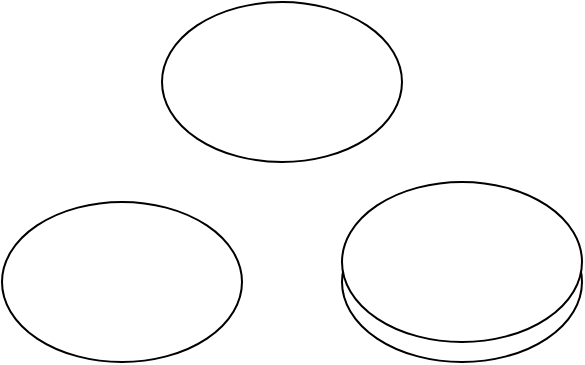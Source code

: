 <mxfile version="21.3.6" type="github">
  <diagram name="ページ1" id="8GNhj7HD4JjDBECFka-T">
    <mxGraphModel dx="794" dy="470" grid="1" gridSize="10" guides="1" tooltips="1" connect="1" arrows="1" fold="1" page="1" pageScale="1" pageWidth="827" pageHeight="1169" math="0" shadow="0">
      <root>
        <mxCell id="0" />
        <mxCell id="1" parent="0" />
        <mxCell id="Dwt8_w45waGuLBdSEu4k-1" value="" style="ellipse;whiteSpace=wrap;html=1;" vertex="1" parent="1">
          <mxGeometry x="260" y="120" width="120" height="80" as="geometry" />
        </mxCell>
        <mxCell id="Dwt8_w45waGuLBdSEu4k-2" value="" style="ellipse;whiteSpace=wrap;html=1;" vertex="1" parent="1">
          <mxGeometry x="350" y="220" width="120" height="80" as="geometry" />
        </mxCell>
        <mxCell id="Dwt8_w45waGuLBdSEu4k-3" value="" style="ellipse;whiteSpace=wrap;html=1;" vertex="1" parent="1">
          <mxGeometry x="350" y="210" width="120" height="80" as="geometry" />
        </mxCell>
        <mxCell id="Dwt8_w45waGuLBdSEu4k-4" value="" style="ellipse;whiteSpace=wrap;html=1;" vertex="1" parent="1">
          <mxGeometry x="180" y="220" width="120" height="80" as="geometry" />
        </mxCell>
      </root>
    </mxGraphModel>
  </diagram>
</mxfile>
